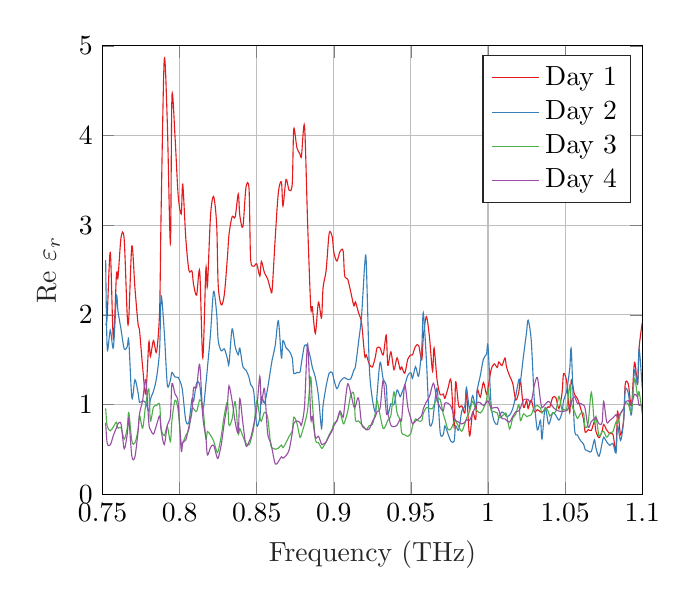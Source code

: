 % This file was created by matlab2tikz.
%
%The latest updates can be retrieved from
%  http://www.mathworks.com/matlabcentral/fileexchange/22022-matlab2tikz-matlab2tikz
%where you can also make suggestions and rate matlab2tikz.
%
\definecolor{mycolor1}{rgb}{0.894,0.102,0.11}%
\definecolor{mycolor2}{rgb}{0.216,0.494,0.722}%
\definecolor{mycolor3}{rgb}{0.302,0.686,0.29}%
\definecolor{mycolor4}{rgb}{0.596,0.306,0.639}%
\definecolor{mycolor5}{rgb}{1.0,0.498,0.0}%
\definecolor{mycolor6}{rgb}{1.0,1.0,0.2}%
\definecolor{mycolor7}{rgb}{0.651,0.337,0.157}%
\definecolor{mycolor8}{rgb}{0.969,0.506,0.749}%
%
\begin{tikzpicture}

\begin{axis}[%
xmin=0.75,
xmax=1.1,
xlabel style={font=\color{white!15!black}},
xlabel={Frequency (THz)},
ymin=0,
ymax=5,
ylabel style={font=\color{white!15!black}},
ylabel={Re $\varepsilon_r$},
axis background/.style={fill=white},
xmajorgrids,
ymajorgrids,
legend style={legend cell align=left, align=left, draw=white!15!black}
]
\addplot [smooth, color=mycolor1]
  table[row sep=crcr]{%
0.752	1.885\\
0.753	1.99\\
0.755	2.697\\
0.757	1.728\\
0.759	2.449\\
0.76	2.417\\
0.762	2.866\\
0.764	2.844\\
0.766	1.986\\
0.767	1.964\\
0.769	2.768\\
0.771	2.297\\
0.773	1.899\\
0.774	1.821\\
0.776	1.414\\
0.778	1.119\\
0.78	1.692\\
0.781	1.534\\
0.783	1.713\\
0.785	1.586\\
0.787	2.049\\
0.788	3.181\\
0.79	4.848\\
0.792	4.133\\
0.794	2.797\\
0.795	4.44\\
0.797	3.984\\
0.799	3.338\\
0.801	3.125\\
0.802	3.456\\
0.804	2.848\\
0.806	2.496\\
0.808	2.488\\
0.809	2.34\\
0.811	2.219\\
0.813	2.484\\
0.815	1.522\\
0.817	2.512\\
0.818	2.32\\
0.82	3.103\\
0.822	3.32\\
0.824	3.006\\
0.825	2.326\\
0.827	2.11\\
0.829	2.231\\
0.831	2.649\\
0.832	2.896\\
0.834	3.094\\
0.836	3.091\\
0.838	3.348\\
0.839	3.11\\
0.841	2.981\\
0.843	3.42\\
0.845	3.403\\
0.846	2.629\\
0.848	2.542\\
0.85	2.568\\
0.852	2.432\\
0.853	2.596\\
0.855	2.468\\
0.857	2.404\\
0.859	2.28\\
0.86	2.282\\
0.862	2.863\\
0.864	3.364\\
0.866	3.482\\
0.867	3.213\\
0.869	3.509\\
0.871	3.389\\
0.873	3.457\\
0.874	4.071\\
0.876	3.868\\
0.878	3.793\\
0.879	3.771\\
0.881	4.103\\
0.883	3.013\\
0.885	2.091\\
0.886	2.091\\
0.888	1.792\\
0.89	2.142\\
0.892	1.962\\
0.893	2.301\\
0.895	2.498\\
0.897	2.911\\
0.899	2.865\\
0.9	2.695\\
0.902	2.6\\
0.904	2.706\\
0.906	2.714\\
0.907	2.438\\
0.909	2.396\\
0.911	2.252\\
0.913	2.1\\
0.914	2.144\\
0.916	2.024\\
0.918	1.907\\
0.92	1.543\\
0.921	1.553\\
0.923	1.449\\
0.925	1.418\\
0.927	1.537\\
0.928	1.631\\
0.93	1.631\\
0.932	1.552\\
0.934	1.773\\
0.935	1.437\\
0.937	1.587\\
0.939	1.388\\
0.941	1.52\\
0.943	1.39\\
0.944	1.419\\
0.946	1.348\\
0.948	1.507\\
0.95	1.553\\
0.951	1.553\\
0.953	1.649\\
0.955	1.658\\
0.957	1.497\\
0.958	1.75\\
0.96	1.98\\
0.962	1.755\\
0.964	1.371\\
0.965	1.63\\
0.967	1.267\\
0.969	1.108\\
0.971	1.116\\
0.972	1.067\\
0.974	1.177\\
0.976	1.266\\
0.978	0.752\\
0.979	1.252\\
0.981	0.981\\
0.983	0.985\\
0.985	0.904\\
0.986	1.152\\
0.988	0.649\\
0.99	0.914\\
0.992	0.831\\
0.993	1.162\\
0.995	1.082\\
0.997	1.245\\
0.999	1.112\\
1.0	1.183\\
1.002	1.386\\
1.004	1.453\\
1.006	1.413\\
1.007	1.474\\
1.009	1.434\\
1.011	1.518\\
1.012	1.418\\
1.014	1.318\\
1.016	1.237\\
1.018	1.049\\
1.02	1.142\\
1.021	1.277\\
1.023	0.969\\
1.025	1.045\\
1.026	0.955\\
1.028	1.05\\
1.03	0.918\\
1.032	0.942\\
1.034	0.917\\
1.035	0.915\\
1.037	0.938\\
1.039	0.974\\
1.04	0.97\\
1.042	1.079\\
1.044	1.076\\
1.046	0.954\\
1.048	1.126\\
1.049	1.343\\
1.051	1.255\\
1.053	0.91\\
1.054	1.272\\
1.056	1.116\\
1.058	1.063\\
1.06	0.961\\
1.062	0.828\\
1.063	0.692\\
1.065	0.718\\
1.067	0.71\\
1.069	0.809\\
1.07	0.699\\
1.072	0.629\\
1.074	0.702\\
1.075	0.777\\
1.077	0.714\\
1.079	0.674\\
1.081	0.668\\
1.083	0.487\\
1.084	0.925\\
1.086	0.664\\
1.088	0.836\\
1.089	1.229\\
1.091	1.226\\
1.093	0.985\\
1.095	1.471\\
1.097	1.235\\
1.098	1.633\\
1.1	1.909\\
};
\addlegendentry{Day 1}

\addplot [smooth, color=mycolor2]
  table[row sep=crcr]{%
0.752	2.61\\
0.753	1.626\\
0.755	1.829\\
0.757	1.635\\
0.759	2.206\\
0.76	2.041\\
0.762	1.833\\
0.764	1.622\\
0.766	1.644\\
0.767	1.712\\
0.769	1.074\\
0.771	1.276\\
0.773	1.131\\
0.774	1.024\\
0.776	1.041\\
0.778	1.019\\
0.78	0.924\\
0.781	1.057\\
0.783	1.147\\
0.785	1.297\\
0.787	1.613\\
0.788	2.212\\
0.79	1.816\\
0.792	1.219\\
0.794	1.273\\
0.795	1.357\\
0.797	1.306\\
0.799	1.301\\
0.801	1.223\\
0.802	1.128\\
0.804	0.817\\
0.806	0.805\\
0.808	1.064\\
0.809	1.033\\
0.811	1.24\\
0.813	1.216\\
0.815	0.932\\
0.817	1.226\\
0.818	1.408\\
0.82	1.787\\
0.822	2.261\\
0.824	2.012\\
0.825	1.713\\
0.827	1.597\\
0.829	1.62\\
0.831	1.508\\
0.832	1.453\\
0.834	1.842\\
0.836	1.645\\
0.838	1.554\\
0.839	1.629\\
0.841	1.422\\
0.843	1.383\\
0.845	1.302\\
0.846	1.223\\
0.848	1.149\\
0.85	0.768\\
0.852	0.86\\
0.853	1.09\\
0.855	1.015\\
0.857	1.174\\
0.859	1.394\\
0.86	1.498\\
0.862	1.661\\
0.864	1.934\\
0.866	1.518\\
0.867	1.712\\
0.869	1.632\\
0.871	1.597\\
0.873	1.521\\
0.874	1.347\\
0.876	1.358\\
0.878	1.36\\
0.879	1.465\\
0.881	1.659\\
0.883	1.638\\
0.885	1.506\\
0.886	1.417\\
0.888	1.302\\
0.89	1.097\\
0.892	0.732\\
0.893	0.986\\
0.895	1.203\\
0.897	1.351\\
0.899	1.353\\
0.9	1.279\\
0.902	1.176\\
0.904	1.252\\
0.906	1.293\\
0.907	1.299\\
0.909	1.279\\
0.911	1.287\\
0.913	1.385\\
0.914	1.424\\
0.916	1.692\\
0.918	1.993\\
0.92	2.553\\
0.921	2.595\\
0.923	1.423\\
0.925	1.059\\
0.927	0.912\\
0.928	1.106\\
0.93	1.47\\
0.932	1.282\\
0.934	1.207\\
0.935	0.898\\
0.937	1.007\\
0.939	1.0\\
0.941	1.161\\
0.943	1.087\\
0.944	1.125\\
0.946	1.214\\
0.948	1.326\\
0.95	1.353\\
0.951	1.29\\
0.953	1.421\\
0.955	1.315\\
0.957	1.623\\
0.958	2.022\\
0.96	1.506\\
0.962	0.803\\
0.964	0.807\\
0.965	0.952\\
0.967	1.176\\
0.969	0.683\\
0.971	0.665\\
0.972	0.761\\
0.974	0.674\\
0.976	0.588\\
0.978	0.59\\
0.979	0.76\\
0.981	0.713\\
0.983	0.929\\
0.985	0.981\\
0.986	1.189\\
0.988	0.95\\
0.99	1.099\\
0.992	0.967\\
0.993	1.161\\
0.995	1.322\\
0.997	1.506\\
0.999	1.561\\
1.0	1.649\\
1.002	1.0\\
1.004	0.811\\
1.006	0.779\\
1.007	0.863\\
1.009	0.916\\
1.011	0.891\\
1.012	0.864\\
1.014	0.882\\
1.016	0.951\\
1.018	1.098\\
1.02	1.28\\
1.021	1.258\\
1.023	1.541\\
1.025	1.808\\
1.026	1.939\\
1.028	1.719\\
1.03	1.055\\
1.032	0.716\\
1.034	0.825\\
1.035	0.613\\
1.037	0.964\\
1.039	0.793\\
1.04	0.798\\
1.042	0.908\\
1.044	0.878\\
1.046	0.826\\
1.048	0.907\\
1.049	1.043\\
1.051	1.154\\
1.053	1.4\\
1.054	1.608\\
1.056	0.746\\
1.058	0.659\\
1.06	0.596\\
1.062	0.558\\
1.063	0.496\\
1.065	0.479\\
1.067	0.475\\
1.069	0.606\\
1.07	0.513\\
1.072	0.422\\
1.074	0.57\\
1.075	0.635\\
1.077	0.582\\
1.079	0.544\\
1.081	0.566\\
1.083	0.458\\
1.084	0.76\\
1.086	0.598\\
1.088	0.824\\
1.089	1.164\\
1.091	1.124\\
1.093	0.884\\
1.095	1.385\\
1.097	1.221\\
1.098	1.622\\
1.1	1.183\\
};
\addlegendentry{Day 2}

\addplot [smooth, color=mycolor3]
  table[row sep=crcr]{%
0.752	0.956\\
0.753	0.759\\
0.755	0.707\\
0.757	0.751\\
0.759	0.802\\
0.76	0.735\\
0.762	0.742\\
0.764	0.612\\
0.766	0.736\\
0.767	0.912\\
0.769	0.592\\
0.771	0.57\\
0.773	0.714\\
0.774	0.878\\
0.776	0.735\\
0.778	1.0\\
0.78	1.173\\
0.781	0.817\\
0.783	0.971\\
0.785	0.988\\
0.787	0.999\\
0.788	0.731\\
0.79	0.653\\
0.792	0.752\\
0.794	0.585\\
0.795	0.823\\
0.797	1.047\\
0.799	0.938\\
0.801	0.566\\
0.802	0.573\\
0.804	0.655\\
0.806	0.725\\
0.808	0.951\\
0.809	0.953\\
0.811	0.922\\
0.813	1.051\\
0.815	0.978\\
0.817	0.619\\
0.818	0.699\\
0.82	0.658\\
0.822	0.594\\
0.824	0.478\\
0.825	0.481\\
0.827	0.651\\
0.829	0.886\\
0.831	1.026\\
0.832	0.77\\
0.834	0.837\\
0.836	1.031\\
0.838	0.675\\
0.839	0.732\\
0.841	0.645\\
0.843	0.565\\
0.845	0.55\\
0.846	0.592\\
0.848	0.737\\
0.85	1.04\\
0.852	0.858\\
0.853	0.814\\
0.855	0.913\\
0.857	0.861\\
0.859	0.559\\
0.86	0.515\\
0.862	0.5\\
0.864	0.512\\
0.866	0.547\\
0.867	0.518\\
0.869	0.574\\
0.871	0.646\\
0.873	0.705\\
0.874	0.857\\
0.876	0.795\\
0.878	0.633\\
0.879	0.668\\
0.881	0.783\\
0.883	0.942\\
0.885	1.302\\
0.886	1.035\\
0.888	0.614\\
0.89	0.575\\
0.892	0.513\\
0.893	0.523\\
0.895	0.586\\
0.897	0.663\\
0.899	0.729\\
0.9	0.789\\
0.902	0.813\\
0.904	0.906\\
0.906	0.789\\
0.907	0.803\\
0.909	0.924\\
0.911	1.108\\
0.913	1.116\\
0.914	0.83\\
0.916	0.817\\
0.918	0.776\\
0.92	0.741\\
0.921	0.718\\
0.923	0.765\\
0.925	0.776\\
0.927	0.915\\
0.928	1.045\\
0.93	0.877\\
0.932	0.731\\
0.934	0.779\\
0.935	0.825\\
0.937	0.877\\
0.939	1.14\\
0.941	0.905\\
0.943	0.831\\
0.944	0.684\\
0.946	0.661\\
0.948	0.645\\
0.95	0.679\\
0.951	0.758\\
0.953	0.839\\
0.955	0.816\\
0.957	0.819\\
0.958	0.9\\
0.96	0.964\\
0.962	0.955\\
0.964	0.954\\
0.965	1.001\\
0.967	1.06\\
0.969	1.054\\
0.971	0.889\\
0.972	0.836\\
0.974	0.723\\
0.976	0.729\\
0.978	0.809\\
0.979	0.816\\
0.981	0.751\\
0.983	0.701\\
0.985	0.789\\
0.986	0.845\\
0.988	0.92\\
0.99	1.034\\
0.992	0.948\\
0.993	0.928\\
0.995	0.905\\
0.997	0.954\\
0.999	1.049\\
1.0	1.167\\
1.002	0.934\\
1.004	0.921\\
1.006	0.905\\
1.007	0.847\\
1.009	0.87\\
1.011	0.897\\
1.012	0.892\\
1.014	0.727\\
1.016	0.848\\
1.018	0.892\\
1.02	0.999\\
1.021	0.819\\
1.023	0.895\\
1.025	0.865\\
1.026	0.87\\
1.028	0.885\\
1.03	0.968\\
1.032	0.987\\
1.034	0.958\\
1.035	0.904\\
1.037	0.954\\
1.039	0.927\\
1.04	0.872\\
1.042	0.906\\
1.044	0.922\\
1.046	1.09\\
1.048	0.936\\
1.049	0.948\\
1.051	0.952\\
1.053	1.213\\
1.054	1.012\\
1.056	0.926\\
1.058	0.845\\
1.06	0.899\\
1.062	0.902\\
1.063	0.742\\
1.065	0.8\\
1.067	1.135\\
1.069	0.794\\
1.07	0.866\\
1.072	0.65\\
1.074	0.699\\
1.075	0.701\\
1.077	0.635\\
1.079	0.684\\
1.081	0.696\\
1.083	0.805\\
1.084	0.785\\
1.086	0.897\\
1.088	0.953\\
1.089	1.017\\
1.091	1.004\\
1.093	0.921\\
1.095	1.288\\
1.097	1.09\\
1.098	1.141\\
1.1	0.899\\
};
\addlegendentry{Day 3}

\addplot [smooth, color=mycolor4]
  table[row sep=crcr]{%
0.752	0.796\\
0.753	0.567\\
0.755	0.549\\
0.757	0.654\\
0.759	0.74\\
0.76	0.785\\
0.762	0.783\\
0.764	0.505\\
0.766	0.668\\
0.767	0.841\\
0.769	0.421\\
0.771	0.417\\
0.773	0.696\\
0.774	0.901\\
0.776	1.046\\
0.778	1.275\\
0.78	0.795\\
0.781	0.722\\
0.783	0.67\\
0.785	0.771\\
0.787	0.871\\
0.788	0.712\\
0.79	0.553\\
0.792	0.77\\
0.794	0.869\\
0.795	1.232\\
0.797	1.115\\
0.799	1.021\\
0.801	0.49\\
0.802	0.575\\
0.804	0.606\\
0.806	0.753\\
0.808	0.924\\
0.809	1.182\\
0.811	1.192\\
0.813	1.444\\
0.815	0.867\\
0.817	0.628\\
0.818	0.436\\
0.82	0.52\\
0.822	0.546\\
0.824	0.423\\
0.825	0.402\\
0.827	0.555\\
0.829	0.803\\
0.831	1.016\\
0.832	1.208\\
0.834	1.042\\
0.836	0.806\\
0.838	0.686\\
0.839	1.065\\
0.841	0.795\\
0.843	0.538\\
0.845	0.585\\
0.846	0.622\\
0.848	0.772\\
0.85	0.954\\
0.852	1.313\\
0.853	1.011\\
0.855	1.175\\
0.857	0.686\\
0.859	0.577\\
0.86	0.497\\
0.862	0.335\\
0.864	0.361\\
0.866	0.417\\
0.867	0.401\\
0.869	0.431\\
0.871	0.492\\
0.873	0.679\\
0.874	0.788\\
0.876	0.817\\
0.878	0.798\\
0.879	0.773\\
0.881	0.985\\
0.883	1.677\\
0.885	0.859\\
0.886	0.865\\
0.888	0.632\\
0.89	0.645\\
0.892	0.557\\
0.893	0.558\\
0.895	0.581\\
0.897	0.65\\
0.899	0.711\\
0.9	0.761\\
0.902	0.823\\
0.904	0.928\\
0.906	0.857\\
0.907	0.984\\
0.909	1.23\\
0.911	1.121\\
0.913	0.974\\
0.914	0.978\\
0.916	1.073\\
0.918	0.782\\
0.92	0.734\\
0.921	0.719\\
0.923	0.727\\
0.925	0.81\\
0.927	0.868\\
0.928	0.92\\
0.93	0.96\\
0.932	1.269\\
0.934	0.91\\
0.935	0.898\\
0.937	0.768\\
0.939	0.752\\
0.941	0.77\\
0.943	0.835\\
0.944	0.836\\
0.946	1.219\\
0.948	0.969\\
0.95	0.839\\
0.951	0.784\\
0.953	0.814\\
0.955	0.841\\
0.957	0.879\\
0.958	0.951\\
0.96	1.028\\
0.962	1.088\\
0.964	1.218\\
0.965	1.223\\
0.967	1.047\\
0.969	0.965\\
0.971	0.929\\
0.972	1.014\\
0.974	1.013\\
0.976	0.978\\
0.978	0.865\\
0.979	0.819\\
0.981	0.803\\
0.983	0.783\\
0.985	0.803\\
0.986	0.83\\
0.988	0.821\\
0.99	0.903\\
0.992	0.979\\
0.993	1.024\\
0.995	1.018\\
0.997	0.989\\
0.999	1.023\\
1.0	1.039\\
1.002	0.964\\
1.004	0.964\\
1.006	0.966\\
1.007	0.936\\
1.009	0.846\\
1.011	0.839\\
1.012	0.822\\
1.014	0.804\\
1.016	0.865\\
1.018	0.919\\
1.02	0.928\\
1.021	0.96\\
1.023	1.05\\
1.025	1.059\\
1.026	1.056\\
1.028	1.024\\
1.03	1.211\\
1.032	1.298\\
1.034	1.047\\
1.035	0.963\\
1.037	1.001\\
1.039	1.034\\
1.04	1.026\\
1.042	0.974\\
1.044	0.942\\
1.046	0.926\\
1.048	0.921\\
1.049	0.924\\
1.051	0.93\\
1.053	0.982\\
1.054	1.029\\
1.056	1.086\\
1.058	1.012\\
1.06	1.012\\
1.062	0.991\\
1.063	0.953\\
1.065	0.745\\
1.067	0.81\\
1.069	0.838\\
1.07	0.856\\
1.072	0.784\\
1.074	0.8\\
1.075	1.033\\
1.077	0.803\\
1.079	0.824\\
1.081	0.849\\
1.083	0.886\\
1.084	0.858\\
1.086	0.903\\
1.088	0.96\\
1.089	1.024\\
1.091	1.042\\
1.093	1.009\\
1.095	1.113\\
1.097	1.08\\
1.098	0.991\\
1.1	1.002\\
};
\addlegendentry{Day 4}

\end{axis}
\end{tikzpicture}%
